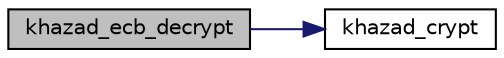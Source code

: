 digraph "khazad_ecb_decrypt"
{
 // LATEX_PDF_SIZE
  edge [fontname="Helvetica",fontsize="10",labelfontname="Helvetica",labelfontsize="10"];
  node [fontname="Helvetica",fontsize="10",shape=record];
  rankdir="LR";
  Node7 [label="khazad_ecb_decrypt",height=0.2,width=0.4,color="black", fillcolor="grey75", style="filled", fontcolor="black",tooltip="Decrypts a block of text with Khazad."];
  Node7 -> Node8 [color="midnightblue",fontsize="10",style="solid",fontname="Helvetica"];
  Node8 [label="khazad_crypt",height=0.2,width=0.4,color="black", fillcolor="white", style="filled",URL="$khazad_8c.html#ac33b9c32bf8c340b2c5bb15190e0460b",tooltip=" "];
}
